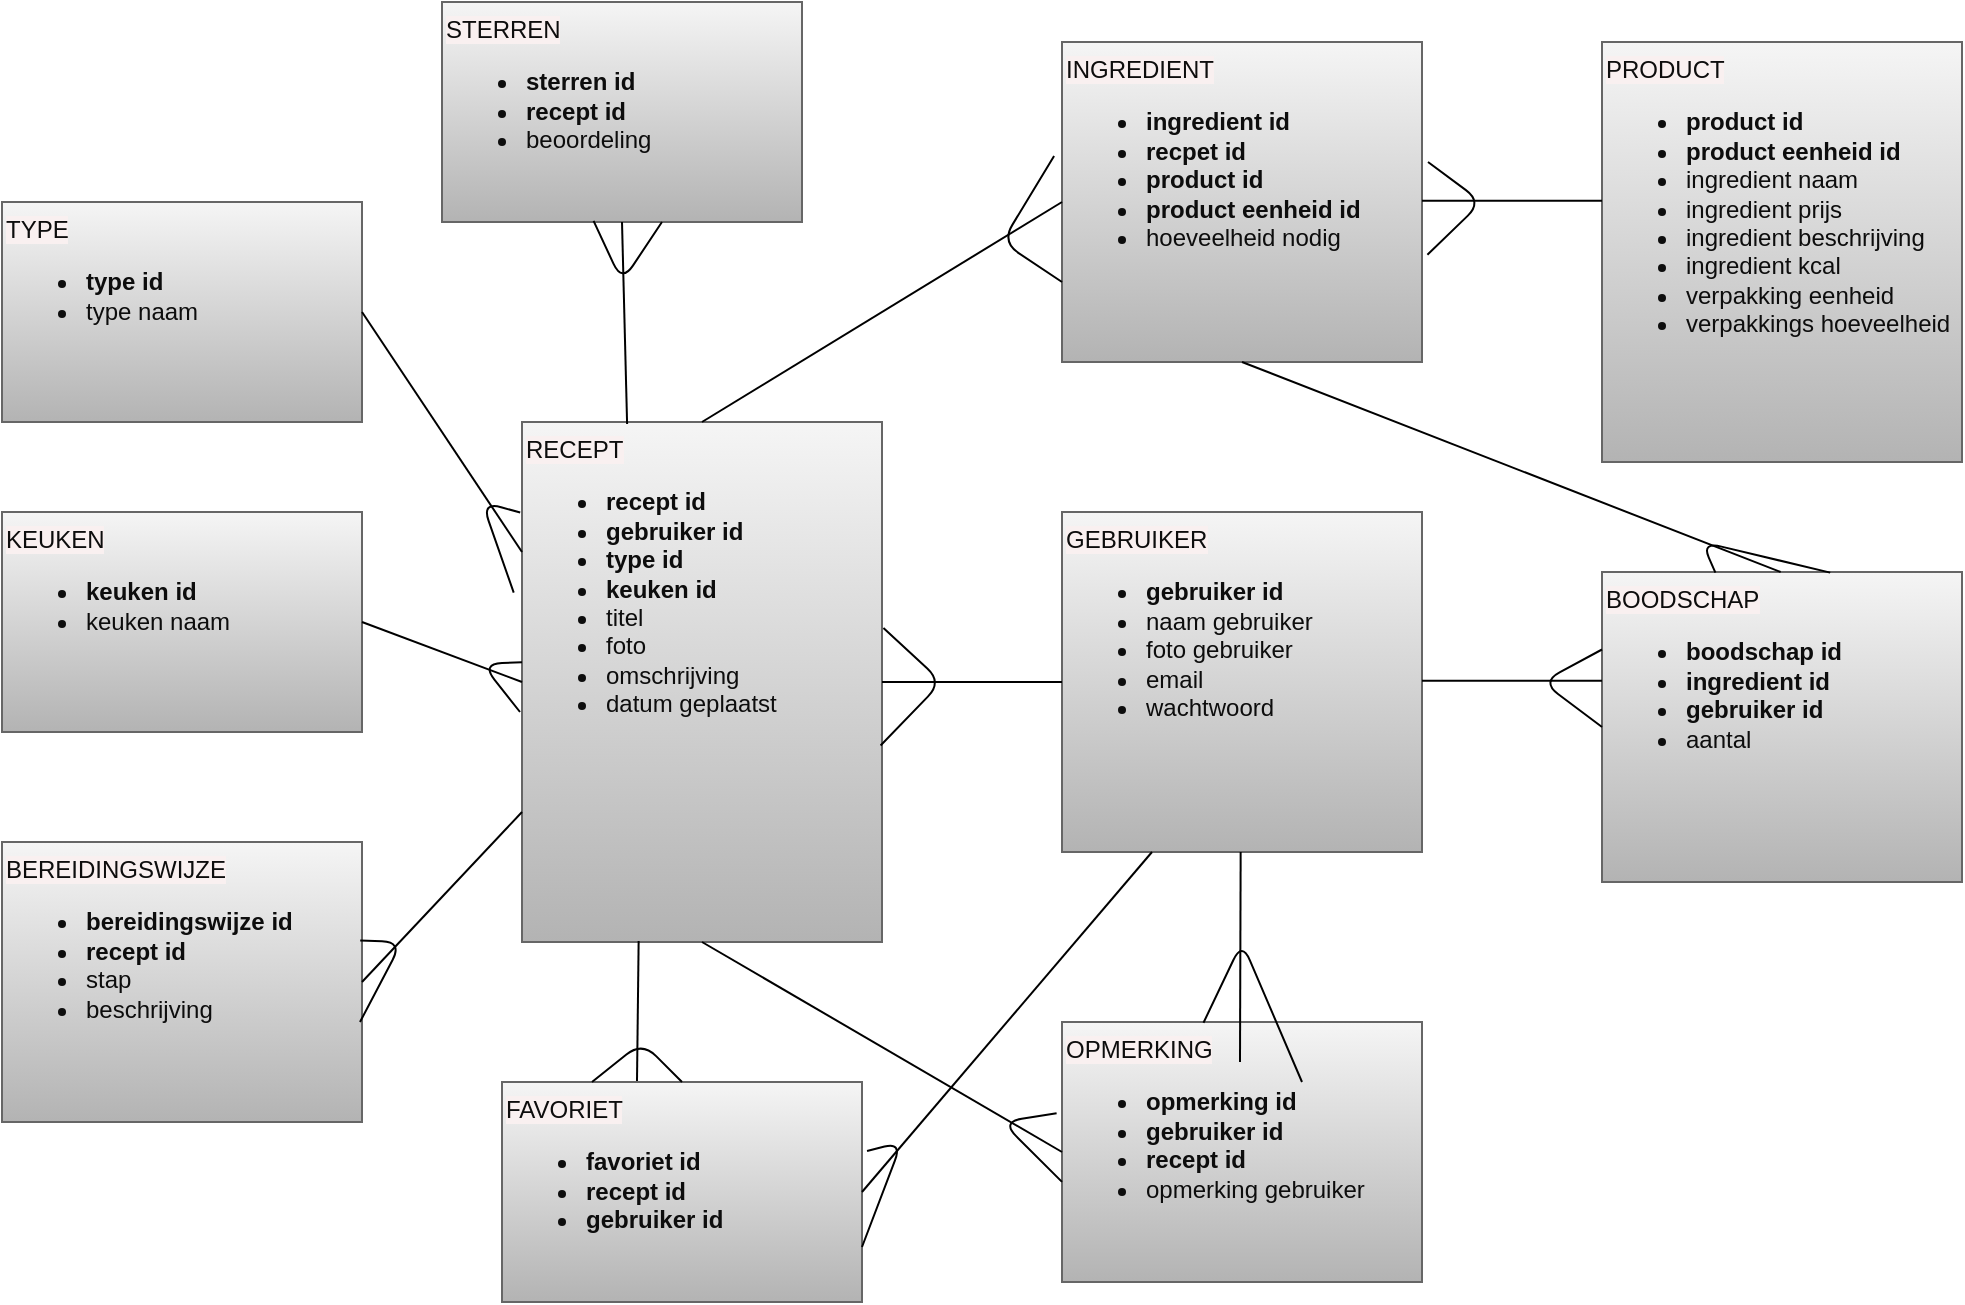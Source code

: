 <mxfile>
    <diagram id="rVMtTsMFzs3qMSKeC9BQ" name="Page-1">
        <mxGraphModel dx="1960" dy="784" grid="1" gridSize="10" guides="1" tooltips="1" connect="1" arrows="1" fold="1" page="1" pageScale="1" pageWidth="850" pageHeight="1100" math="0" shadow="0">
            <root>
                <mxCell id="0"/>
                <mxCell id="1" parent="0"/>
                <mxCell id="2" value="&lt;font color=&quot;#0d0d0d&quot;&gt;&lt;span style=&quot;background-color: rgb(249, 240, 240);&quot;&gt;RECEPT&lt;br&gt;&lt;ul&gt;&lt;li&gt;&lt;b&gt;recept id&lt;/b&gt;&lt;/li&gt;&lt;li&gt;&lt;b&gt;gebruiker id&lt;/b&gt;&lt;/li&gt;&lt;li&gt;&lt;b&gt;type id&lt;/b&gt;&lt;/li&gt;&lt;li&gt;&lt;b&gt;keuken id&lt;/b&gt;&lt;/li&gt;&lt;li&gt;titel&lt;br&gt;&lt;/li&gt;&lt;li&gt;foto&lt;/li&gt;&lt;li&gt;omschrijving&lt;/li&gt;&lt;li&gt;datum geplaatst&lt;/li&gt;&lt;/ul&gt;&lt;/span&gt;&lt;/font&gt;" style="rounded=0;whiteSpace=wrap;html=1;fillColor=#f5f5f5;gradientColor=#b3b3b3;strokeColor=#666666;align=left;verticalAlign=top;" parent="1" vertex="1">
                    <mxGeometry x="90" y="360" width="180" height="260" as="geometry"/>
                </mxCell>
                <mxCell id="3" value="&lt;font color=&quot;#0d0d0d&quot;&gt;&lt;span style=&quot;background-color: rgb(249, 240, 240);&quot;&gt;BOODSCHAP&lt;br&gt;&lt;ul&gt;&lt;li&gt;&lt;b&gt;boodschap id&lt;/b&gt;&lt;/li&gt;&lt;li&gt;&lt;b&gt;ingredient id&lt;/b&gt;&lt;br&gt;&lt;/li&gt;&lt;li&gt;&lt;b&gt;gebruiker id&lt;/b&gt;&lt;br&gt;&lt;/li&gt;&lt;li&gt;aantal&lt;/li&gt;&lt;/ul&gt;&lt;/span&gt;&lt;/font&gt;" style="rounded=0;whiteSpace=wrap;html=1;fillColor=#f5f5f5;gradientColor=#b3b3b3;strokeColor=#666666;align=left;verticalAlign=top;" parent="1" vertex="1">
                    <mxGeometry x="630" y="435" width="180" height="155" as="geometry"/>
                </mxCell>
                <mxCell id="4" value="&lt;font color=&quot;#0d0d0d&quot;&gt;&lt;span style=&quot;background-color: rgb(249, 240, 240);&quot;&gt;PRODUCT&lt;br&gt;&lt;ul&gt;&lt;li&gt;&lt;b&gt;product id&lt;/b&gt;&lt;/li&gt;&lt;li&gt;&lt;b&gt;product eenheid id&lt;/b&gt;&lt;/li&gt;&lt;li&gt;ingredient naam&lt;br&gt;&lt;/li&gt;&lt;li&gt;ingredient prijs&lt;/li&gt;&lt;li&gt;ingredient beschrijving&lt;/li&gt;&lt;li&gt;ingredient kcal&lt;/li&gt;&lt;li&gt;verpakking eenheid&lt;/li&gt;&lt;li&gt;verpakkings hoeveelheid&lt;/li&gt;&lt;/ul&gt;&lt;/span&gt;&lt;/font&gt;" style="rounded=0;whiteSpace=wrap;html=1;fillColor=#f5f5f5;gradientColor=#b3b3b3;strokeColor=#666666;align=left;verticalAlign=top;" parent="1" vertex="1">
                    <mxGeometry x="630" y="170" width="180" height="210" as="geometry"/>
                </mxCell>
                <mxCell id="5" value="&lt;font color=&quot;#0d0d0d&quot;&gt;&lt;span style=&quot;background-color: rgb(249, 240, 240);&quot;&gt;OPMERKING&lt;br&gt;&lt;ul&gt;&lt;li&gt;&lt;b&gt;opmerking id&lt;/b&gt;&lt;br&gt;&lt;/li&gt;&lt;li&gt;&lt;b&gt;gebruiker id&lt;/b&gt;&lt;/li&gt;&lt;li&gt;&lt;b&gt;recept id&lt;/b&gt;&lt;/li&gt;&lt;li&gt;opmerking gebruiker&lt;/li&gt;&lt;/ul&gt;&lt;/span&gt;&lt;/font&gt;" style="rounded=0;whiteSpace=wrap;html=1;fillColor=#f5f5f5;gradientColor=#b3b3b3;strokeColor=#666666;align=left;verticalAlign=top;" parent="1" vertex="1">
                    <mxGeometry x="360" y="660" width="180" height="130" as="geometry"/>
                </mxCell>
                <mxCell id="15" value="&lt;font color=&quot;#0d0d0d&quot;&gt;&lt;span style=&quot;background-color: rgb(249, 240, 240);&quot;&gt;GEBRUIKER&lt;br&gt;&lt;ul&gt;&lt;li&gt;&lt;b&gt;gebruiker id&lt;/b&gt;&lt;br&gt;&lt;/li&gt;&lt;li&gt;naam gebruiker&lt;/li&gt;&lt;li&gt;foto gebruiker&lt;br&gt;&lt;/li&gt;&lt;li&gt;email&lt;/li&gt;&lt;li&gt;wachtwoord&lt;/li&gt;&lt;/ul&gt;&lt;/span&gt;&lt;/font&gt;" style="rounded=0;whiteSpace=wrap;html=1;fillColor=#f5f5f5;gradientColor=#b3b3b3;strokeColor=#666666;align=left;verticalAlign=top;" parent="1" vertex="1">
                    <mxGeometry x="360" y="405" width="180" height="170" as="geometry"/>
                </mxCell>
                <mxCell id="19" value="&lt;font color=&quot;#0d0d0d&quot;&gt;&lt;span style=&quot;background-color: rgb(249, 240, 240);&quot;&gt;INGREDIENT&lt;br&gt;&lt;ul&gt;&lt;li&gt;&lt;b&gt;ingredient id&lt;/b&gt;&lt;/li&gt;&lt;li&gt;&lt;b&gt;recpet id&lt;/b&gt;&lt;/li&gt;&lt;li&gt;&lt;b&gt;product id&lt;/b&gt;&lt;/li&gt;&lt;li&gt;&lt;b&gt;product eenheid id&lt;/b&gt;&lt;/li&gt;&lt;li&gt;hoeveelheid nodig&lt;/li&gt;&lt;/ul&gt;&lt;/span&gt;&lt;/font&gt;" style="rounded=0;whiteSpace=wrap;html=1;fillColor=#f5f5f5;gradientColor=#b3b3b3;strokeColor=#666666;align=left;verticalAlign=top;" parent="1" vertex="1">
                    <mxGeometry x="360" y="170" width="180" height="160" as="geometry"/>
                </mxCell>
                <mxCell id="39" value="" style="endArrow=none;html=1;entryX=0;entryY=0.5;entryDx=0;entryDy=0;exitX=0.5;exitY=0;exitDx=0;exitDy=0;" parent="1" source="2" target="19" edge="1">
                    <mxGeometry width="50" height="50" relative="1" as="geometry">
                        <mxPoint x="268.67" y="360" as="sourcePoint"/>
                        <mxPoint x="268.67" y="260" as="targetPoint"/>
                    </mxGeometry>
                </mxCell>
                <mxCell id="40" value="" style="endArrow=none;html=1;entryX=0.5;entryY=1;entryDx=0;entryDy=0;" parent="1" edge="1">
                    <mxGeometry width="50" height="50" relative="1" as="geometry">
                        <mxPoint x="449" y="680" as="sourcePoint"/>
                        <mxPoint x="449.33" y="575" as="targetPoint"/>
                    </mxGeometry>
                </mxCell>
                <mxCell id="41" value="" style="endArrow=none;html=1;entryX=0;entryY=0.5;entryDx=0;entryDy=0;exitX=1;exitY=0.5;exitDx=0;exitDy=0;" parent="1" source="2" target="15" edge="1">
                    <mxGeometry width="50" height="50" relative="1" as="geometry">
                        <mxPoint x="300" y="505" as="sourcePoint"/>
                        <mxPoint x="300" y="405" as="targetPoint"/>
                    </mxGeometry>
                </mxCell>
                <mxCell id="42" value="" style="endArrow=none;html=1;entryX=0;entryY=0.5;entryDx=0;entryDy=0;exitX=1;exitY=0.5;exitDx=0;exitDy=0;" parent="1" edge="1">
                    <mxGeometry width="50" height="50" relative="1" as="geometry">
                        <mxPoint x="540" y="489.33" as="sourcePoint"/>
                        <mxPoint x="630" y="489.33" as="targetPoint"/>
                    </mxGeometry>
                </mxCell>
                <mxCell id="43" value="" style="endArrow=none;html=1;entryX=0;entryY=0.5;entryDx=0;entryDy=0;exitX=1;exitY=0.5;exitDx=0;exitDy=0;" parent="1" edge="1">
                    <mxGeometry width="50" height="50" relative="1" as="geometry">
                        <mxPoint x="540" y="249.33" as="sourcePoint"/>
                        <mxPoint x="630" y="249.33" as="targetPoint"/>
                    </mxGeometry>
                </mxCell>
                <mxCell id="44" value="" style="endArrow=none;html=1;entryX=0;entryY=0.5;entryDx=0;entryDy=0;exitX=0.5;exitY=1;exitDx=0;exitDy=0;" parent="1" source="2" target="5" edge="1">
                    <mxGeometry width="50" height="50" relative="1" as="geometry">
                        <mxPoint x="230" y="660" as="sourcePoint"/>
                        <mxPoint x="320" y="660" as="targetPoint"/>
                    </mxGeometry>
                </mxCell>
                <mxCell id="45" value="" style="endArrow=none;html=1;entryX=-0.015;entryY=0.351;entryDx=0;entryDy=0;entryPerimeter=0;exitX=0;exitY=0.615;exitDx=0;exitDy=0;exitPerimeter=0;" parent="1" source="5" target="5" edge="1">
                    <mxGeometry width="50" height="50" relative="1" as="geometry">
                        <mxPoint x="200" y="860" as="sourcePoint"/>
                        <mxPoint x="220" y="860" as="targetPoint"/>
                        <Array as="points">
                            <mxPoint x="330" y="710"/>
                        </Array>
                    </mxGeometry>
                </mxCell>
                <mxCell id="46" value="" style="endArrow=none;html=1;exitX=0.393;exitY=0.003;exitDx=0;exitDy=0;exitPerimeter=0;" parent="1" source="5" edge="1">
                    <mxGeometry width="50" height="50" relative="1" as="geometry">
                        <mxPoint x="420" y="670" as="sourcePoint"/>
                        <mxPoint x="480" y="690" as="targetPoint"/>
                        <Array as="points">
                            <mxPoint x="450" y="620"/>
                        </Array>
                    </mxGeometry>
                </mxCell>
                <mxCell id="47" value="" style="endArrow=none;html=1;entryX=1.004;entryY=0.396;entryDx=0;entryDy=0;exitX=0.996;exitY=0.622;exitDx=0;exitDy=0;entryPerimeter=0;exitPerimeter=0;" parent="1" source="2" target="2" edge="1">
                    <mxGeometry width="50" height="50" relative="1" as="geometry">
                        <mxPoint x="330" y="550" as="sourcePoint"/>
                        <mxPoint x="420" y="550" as="targetPoint"/>
                        <Array as="points">
                            <mxPoint x="300" y="490"/>
                        </Array>
                    </mxGeometry>
                </mxCell>
                <mxCell id="48" value="" style="endArrow=none;html=1;entryX=0;entryY=0.5;entryDx=0;entryDy=0;exitX=0;exitY=0.25;exitDx=0;exitDy=0;" parent="1" source="3" target="3" edge="1">
                    <mxGeometry width="50" height="50" relative="1" as="geometry">
                        <mxPoint x="340" y="560" as="sourcePoint"/>
                        <mxPoint x="430" y="560" as="targetPoint"/>
                        <Array as="points">
                            <mxPoint x="600" y="490"/>
                        </Array>
                    </mxGeometry>
                </mxCell>
                <mxCell id="49" value="" style="endArrow=none;html=1;entryX=0.5;entryY=1;entryDx=0;entryDy=0;" parent="1" target="19" edge="1">
                    <mxGeometry width="50" height="50" relative="1" as="geometry">
                        <mxPoint x="719.33" y="435" as="sourcePoint"/>
                        <mxPoint x="719.66" y="330" as="targetPoint"/>
                    </mxGeometry>
                </mxCell>
                <mxCell id="50" value="" style="endArrow=none;html=1;entryX=0.634;entryY=0.002;entryDx=0;entryDy=0;exitX=0.315;exitY=0.002;exitDx=0;exitDy=0;exitPerimeter=0;entryPerimeter=0;" parent="1" source="3" target="3" edge="1">
                    <mxGeometry width="50" height="50" relative="1" as="geometry">
                        <mxPoint x="750" y="435" as="sourcePoint"/>
                        <mxPoint x="750.33" y="330" as="targetPoint"/>
                        <Array as="points">
                            <mxPoint x="680" y="420"/>
                        </Array>
                    </mxGeometry>
                </mxCell>
                <mxCell id="52" value="" style="endArrow=none;html=1;entryX=-0.022;entryY=0.356;entryDx=0;entryDy=0;exitX=0;exitY=0.75;exitDx=0;exitDy=0;entryPerimeter=0;" parent="1" source="19" target="19" edge="1">
                    <mxGeometry width="50" height="50" relative="1" as="geometry">
                        <mxPoint x="320" y="330" as="sourcePoint"/>
                        <mxPoint x="320.33" y="225" as="targetPoint"/>
                        <Array as="points">
                            <mxPoint x="330" y="270"/>
                        </Array>
                    </mxGeometry>
                </mxCell>
                <mxCell id="53" value="" style="endArrow=none;html=1;exitX=1.015;exitY=0.665;exitDx=0;exitDy=0;exitPerimeter=0;" parent="1" source="19" edge="1">
                    <mxGeometry width="50" height="50" relative="1" as="geometry">
                        <mxPoint x="580" y="302.5" as="sourcePoint"/>
                        <mxPoint x="543" y="230" as="targetPoint"/>
                        <Array as="points">
                            <mxPoint x="570" y="250"/>
                        </Array>
                    </mxGeometry>
                </mxCell>
                <mxCell id="54" value="&lt;font color=&quot;#0d0d0d&quot;&gt;&lt;span style=&quot;background-color: rgb(249, 240, 240);&quot;&gt;FAVORIET&lt;br&gt;&lt;ul style=&quot;font-weight: bold;&quot;&gt;&lt;li&gt;favoriet id&lt;br&gt;&lt;/li&gt;&lt;li&gt;recept id&lt;/li&gt;&lt;li&gt;gebruiker id&lt;/li&gt;&lt;/ul&gt;&lt;/span&gt;&lt;/font&gt;" style="rounded=0;whiteSpace=wrap;html=1;fillColor=#f5f5f5;gradientColor=#b3b3b3;strokeColor=#666666;align=left;verticalAlign=top;" parent="1" vertex="1">
                    <mxGeometry x="80" y="690" width="180" height="110" as="geometry"/>
                </mxCell>
                <mxCell id="57" value="&lt;font color=&quot;#0d0d0d&quot;&gt;&lt;span style=&quot;background-color: rgb(249, 240, 240);&quot;&gt;BEREIDINGSWIJZE&lt;br&gt;&lt;ul&gt;&lt;li&gt;&lt;b&gt;bereidingswijze id&lt;br&gt;&lt;/b&gt;&lt;/li&gt;&lt;li&gt;&lt;b&gt;recept id&lt;/b&gt;&lt;/li&gt;&lt;li&gt;stap&lt;/li&gt;&lt;li&gt;beschrijving&lt;/li&gt;&lt;/ul&gt;&lt;/span&gt;&lt;/font&gt;" style="rounded=0;whiteSpace=wrap;html=1;fillColor=#f5f5f5;gradientColor=#b3b3b3;strokeColor=#666666;align=left;verticalAlign=top;" parent="1" vertex="1">
                    <mxGeometry x="-170" y="570" width="180" height="140" as="geometry"/>
                </mxCell>
                <mxCell id="59" value="&lt;span style=&quot;background-color: rgb(249, 240, 240); color: rgb(13, 13, 13);&quot;&gt;TYPE&lt;/span&gt;&lt;span style=&quot;background-color: rgb(249, 240, 240); color: rgb(13, 13, 13);&quot;&gt;&lt;br&gt;&lt;/span&gt;&lt;font color=&quot;#0d0d0d&quot;&gt;&lt;span style=&quot;background-color: rgb(249, 240, 240);&quot;&gt;&lt;ul style=&quot;&quot;&gt;&lt;li style=&quot;font-weight: bold;&quot;&gt;type id&lt;/li&gt;&lt;li style=&quot;font-weight: bold;&quot;&gt;&lt;span style=&quot;font-weight: normal;&quot;&gt;type naam&lt;/span&gt;&lt;br&gt;&lt;/li&gt;&lt;/ul&gt;&lt;/span&gt;&lt;/font&gt;" style="rounded=0;whiteSpace=wrap;html=1;fillColor=#f5f5f5;gradientColor=#b3b3b3;strokeColor=#666666;align=left;verticalAlign=top;" parent="1" vertex="1">
                    <mxGeometry x="-170" y="250" width="180" height="110" as="geometry"/>
                </mxCell>
                <mxCell id="60" value="&lt;font color=&quot;#0d0d0d&quot;&gt;&lt;span style=&quot;background-color: rgb(249, 240, 240);&quot;&gt;KEUKEN&lt;br&gt;&lt;ul style=&quot;&quot;&gt;&lt;li style=&quot;font-weight: bold;&quot;&gt;keuken id&lt;br&gt;&lt;/li&gt;&lt;li style=&quot;font-weight: bold;&quot;&gt;&lt;span style=&quot;font-weight: normal;&quot;&gt;keuken naam&lt;/span&gt;&lt;br&gt;&lt;/li&gt;&lt;/ul&gt;&lt;/span&gt;&lt;/font&gt;" style="rounded=0;whiteSpace=wrap;html=1;fillColor=#f5f5f5;gradientColor=#b3b3b3;strokeColor=#666666;align=left;verticalAlign=top;" parent="1" vertex="1">
                    <mxGeometry x="-170" y="405" width="180" height="110" as="geometry"/>
                </mxCell>
                <mxCell id="61" value="&lt;font color=&quot;#0d0d0d&quot;&gt;&lt;span style=&quot;background-color: rgb(249, 240, 240);&quot;&gt;STERREN&lt;br&gt;&lt;ul style=&quot;&quot;&gt;&lt;li style=&quot;font-weight: bold;&quot;&gt;sterren id&lt;/li&gt;&lt;li style=&quot;font-weight: bold;&quot;&gt;recept id&lt;br&gt;&lt;/li&gt;&lt;li style=&quot;&quot;&gt;beoordeling&lt;/li&gt;&lt;/ul&gt;&lt;/span&gt;&lt;/font&gt;" style="rounded=0;whiteSpace=wrap;html=1;fillColor=#f5f5f5;gradientColor=#b3b3b3;strokeColor=#666666;align=left;verticalAlign=top;" parent="1" vertex="1">
                    <mxGeometry x="50" y="150" width="180" height="110" as="geometry"/>
                </mxCell>
                <mxCell id="64" value="" style="endArrow=none;html=1;entryX=1;entryY=0.5;entryDx=0;entryDy=0;exitX=0;exitY=0.25;exitDx=0;exitDy=0;" parent="1" source="2" target="59" edge="1">
                    <mxGeometry width="50" height="50" relative="1" as="geometry">
                        <mxPoint x="140" y="350" as="sourcePoint"/>
                        <mxPoint x="320" y="240" as="targetPoint"/>
                    </mxGeometry>
                </mxCell>
                <mxCell id="65" value="" style="endArrow=none;html=1;entryX=1;entryY=0.5;entryDx=0;entryDy=0;exitX=0;exitY=0.5;exitDx=0;exitDy=0;" parent="1" source="2" target="60" edge="1">
                    <mxGeometry width="50" height="50" relative="1" as="geometry">
                        <mxPoint x="163.34" y="514.48" as="sourcePoint"/>
                        <mxPoint y="380" as="targetPoint"/>
                    </mxGeometry>
                </mxCell>
                <mxCell id="67" value="" style="endArrow=none;html=1;entryX=1;entryY=0.5;entryDx=0;entryDy=0;exitX=0;exitY=0.75;exitDx=0;exitDy=0;" parent="1" source="2" target="57" edge="1">
                    <mxGeometry width="50" height="50" relative="1" as="geometry">
                        <mxPoint x="100" y="635" as="sourcePoint"/>
                        <mxPoint x="20" y="520" as="targetPoint"/>
                    </mxGeometry>
                </mxCell>
                <mxCell id="69" value="" style="endArrow=none;html=1;entryX=0.5;entryY=1;entryDx=0;entryDy=0;exitX=0.292;exitY=0.004;exitDx=0;exitDy=0;exitPerimeter=0;" parent="1" source="2" target="61" edge="1">
                    <mxGeometry width="50" height="50" relative="1" as="geometry">
                        <mxPoint x="140" y="350" as="sourcePoint"/>
                        <mxPoint x="30" y="250" as="targetPoint"/>
                    </mxGeometry>
                </mxCell>
                <mxCell id="70" value="" style="endArrow=none;html=1;entryX=0.421;entryY=0.995;entryDx=0;entryDy=0;entryPerimeter=0;exitX=0.611;exitY=1;exitDx=0;exitDy=0;exitPerimeter=0;" parent="1" source="61" target="61" edge="1">
                    <mxGeometry width="50" height="50" relative="1" as="geometry">
                        <mxPoint x="160" y="300" as="sourcePoint"/>
                        <mxPoint x="110" y="280" as="targetPoint"/>
                        <Array as="points">
                            <mxPoint x="140" y="290"/>
                        </Array>
                    </mxGeometry>
                </mxCell>
                <mxCell id="71" value="" style="endArrow=none;html=1;entryX=-0.005;entryY=0.174;entryDx=0;entryDy=0;entryPerimeter=0;exitX=-0.023;exitY=0.328;exitDx=0;exitDy=0;exitPerimeter=0;" parent="1" source="2" target="2" edge="1">
                    <mxGeometry width="50" height="50" relative="1" as="geometry">
                        <mxPoint x="169.98" y="270" as="sourcePoint"/>
                        <mxPoint x="135.78" y="269.45" as="targetPoint"/>
                        <Array as="points">
                            <mxPoint x="70" y="400"/>
                        </Array>
                    </mxGeometry>
                </mxCell>
                <mxCell id="72" value="" style="endArrow=none;html=1;exitX=0;exitY=0.462;exitDx=0;exitDy=0;exitPerimeter=0;" parent="1" source="2" edge="1">
                    <mxGeometry width="50" height="50" relative="1" as="geometry">
                        <mxPoint x="179.98" y="280" as="sourcePoint"/>
                        <mxPoint x="89" y="505" as="targetPoint"/>
                        <Array as="points">
                            <mxPoint x="70" y="481"/>
                        </Array>
                    </mxGeometry>
                </mxCell>
                <mxCell id="73" value="" style="endArrow=none;html=1;exitX=0.995;exitY=0.352;exitDx=0;exitDy=0;exitPerimeter=0;" parent="1" source="57" edge="1">
                    <mxGeometry width="50" height="50" relative="1" as="geometry">
                        <mxPoint x="189.98" y="290" as="sourcePoint"/>
                        <mxPoint x="9" y="660" as="targetPoint"/>
                        <Array as="points">
                            <mxPoint x="30" y="620"/>
                        </Array>
                    </mxGeometry>
                </mxCell>
                <mxCell id="74" value="" style="endArrow=none;html=1;entryX=0.375;entryY=-0.005;entryDx=0;entryDy=0;exitX=0.324;exitY=0.998;exitDx=0;exitDy=0;exitPerimeter=0;entryPerimeter=0;" parent="1" source="2" target="54" edge="1">
                    <mxGeometry width="50" height="50" relative="1" as="geometry">
                        <mxPoint x="70" y="640" as="sourcePoint"/>
                        <mxPoint x="-10" y="820" as="targetPoint"/>
                    </mxGeometry>
                </mxCell>
                <mxCell id="75" value="" style="endArrow=none;html=1;entryX=0.25;entryY=0;entryDx=0;entryDy=0;exitX=0.5;exitY=0;exitDx=0;exitDy=0;" parent="1" source="54" target="54" edge="1">
                    <mxGeometry width="50" height="50" relative="1" as="geometry">
                        <mxPoint x="110" y="510" as="sourcePoint"/>
                        <mxPoint x="30" y="690" as="targetPoint"/>
                        <Array as="points">
                            <mxPoint x="150" y="670"/>
                        </Array>
                    </mxGeometry>
                </mxCell>
                <mxCell id="76" value="" style="endArrow=none;html=1;entryX=1;entryY=0.5;entryDx=0;entryDy=0;exitX=0.25;exitY=1;exitDx=0;exitDy=0;" parent="1" source="15" target="54" edge="1">
                    <mxGeometry width="50" height="50" relative="1" as="geometry">
                        <mxPoint x="120" y="520" as="sourcePoint"/>
                        <mxPoint x="40" y="700" as="targetPoint"/>
                    </mxGeometry>
                </mxCell>
                <mxCell id="77" value="" style="endArrow=none;html=1;entryX=1.014;entryY=0.314;entryDx=0;entryDy=0;exitX=1;exitY=0.75;exitDx=0;exitDy=0;entryPerimeter=0;" parent="1" source="54" target="54" edge="1">
                    <mxGeometry width="50" height="50" relative="1" as="geometry">
                        <mxPoint x="130" y="530" as="sourcePoint"/>
                        <mxPoint x="50" y="710" as="targetPoint"/>
                        <Array as="points">
                            <mxPoint x="280" y="720"/>
                        </Array>
                    </mxGeometry>
                </mxCell>
            </root>
        </mxGraphModel>
    </diagram>
</mxfile>